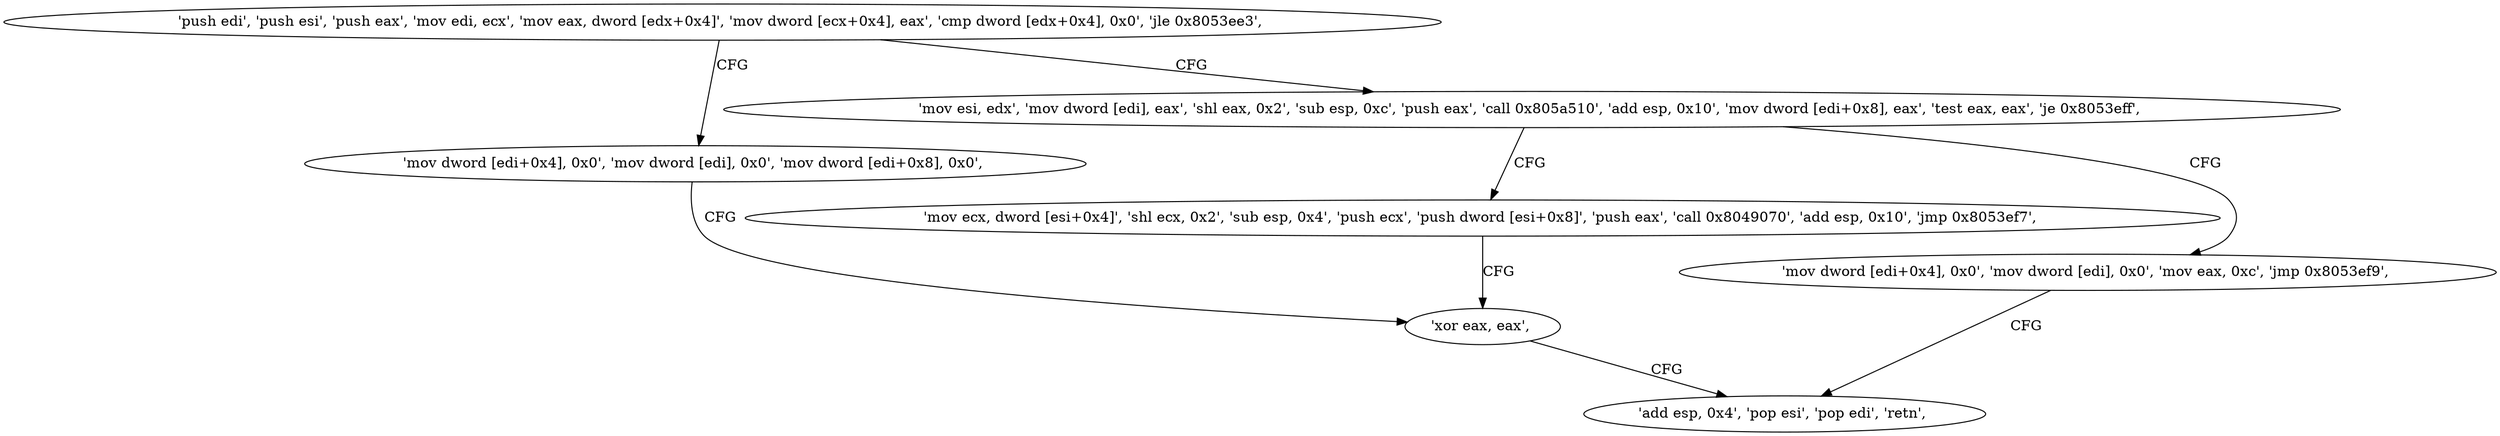 digraph "func" {
"134561440" [label = "'push edi', 'push esi', 'push eax', 'mov edi, ecx', 'mov eax, dword [edx+0x4]', 'mov dword [ecx+0x4], eax', 'cmp dword [edx+0x4], 0x0', 'jle 0x8053ee3', " ]
"134561507" [label = "'mov dword [edi+0x4], 0x0', 'mov dword [edi], 0x0', 'mov dword [edi+0x8], 0x0', " ]
"134561457" [label = "'mov esi, edx', 'mov dword [edi], eax', 'shl eax, 0x2', 'sub esp, 0xc', 'push eax', 'call 0x805a510', 'add esp, 0x10', 'mov dword [edi+0x8], eax', 'test eax, eax', 'je 0x8053eff', " ]
"134561527" [label = "'xor eax, eax', " ]
"134561535" [label = "'mov dword [edi+0x4], 0x0', 'mov dword [edi], 0x0', 'mov eax, 0xc', 'jmp 0x8053ef9', " ]
"134561483" [label = "'mov ecx, dword [esi+0x4]', 'shl ecx, 0x2', 'sub esp, 0x4', 'push ecx', 'push dword [esi+0x8]', 'push eax', 'call 0x8049070', 'add esp, 0x10', 'jmp 0x8053ef7', " ]
"134561529" [label = "'add esp, 0x4', 'pop esi', 'pop edi', 'retn', " ]
"134561440" -> "134561507" [ label = "CFG" ]
"134561440" -> "134561457" [ label = "CFG" ]
"134561507" -> "134561527" [ label = "CFG" ]
"134561457" -> "134561535" [ label = "CFG" ]
"134561457" -> "134561483" [ label = "CFG" ]
"134561527" -> "134561529" [ label = "CFG" ]
"134561535" -> "134561529" [ label = "CFG" ]
"134561483" -> "134561527" [ label = "CFG" ]
}
